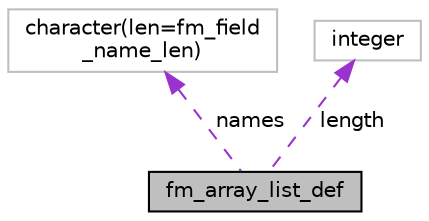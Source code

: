 digraph "fm_array_list_def"
{
 // INTERACTIVE_SVG=YES
 // LATEX_PDF_SIZE
  edge [fontname="Helvetica",fontsize="10",labelfontname="Helvetica",labelfontsize="10"];
  node [fontname="Helvetica",fontsize="10",shape=record];
  Node1 [label="fm_array_list_def",height=0.2,width=0.4,color="black", fillcolor="grey75", style="filled", fontcolor="black",tooltip="List of field names."];
  Node2 -> Node1 [dir="back",color="darkorchid3",fontsize="10",style="dashed",label=" names" ,fontname="Helvetica"];
  Node2 [label="character(len=fm_field\l_name_len)",height=0.2,width=0.4,color="grey75", fillcolor="white", style="filled",tooltip=" "];
  Node3 -> Node1 [dir="back",color="darkorchid3",fontsize="10",style="dashed",label=" length" ,fontname="Helvetica"];
  Node3 [label="integer",height=0.2,width=0.4,color="grey75", fillcolor="white", style="filled",tooltip=" "];
}
